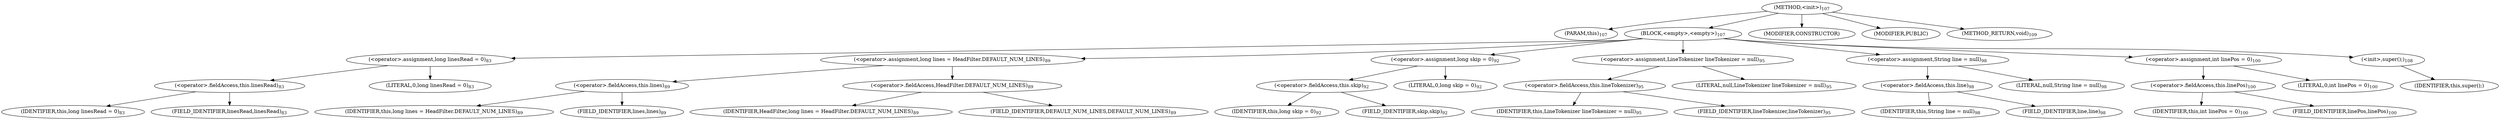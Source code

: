 digraph "&lt;init&gt;" {  
"54" [label = <(METHOD,&lt;init&gt;)<SUB>107</SUB>> ]
"4" [label = <(PARAM,this)<SUB>107</SUB>> ]
"55" [label = <(BLOCK,&lt;empty&gt;,&lt;empty&gt;)<SUB>107</SUB>> ]
"56" [label = <(&lt;operator&gt;.assignment,long linesRead = 0)<SUB>83</SUB>> ]
"57" [label = <(&lt;operator&gt;.fieldAccess,this.linesRead)<SUB>83</SUB>> ]
"58" [label = <(IDENTIFIER,this,long linesRead = 0)<SUB>83</SUB>> ]
"59" [label = <(FIELD_IDENTIFIER,linesRead,linesRead)<SUB>83</SUB>> ]
"60" [label = <(LITERAL,0,long linesRead = 0)<SUB>83</SUB>> ]
"61" [label = <(&lt;operator&gt;.assignment,long lines = HeadFilter.DEFAULT_NUM_LINES)<SUB>89</SUB>> ]
"62" [label = <(&lt;operator&gt;.fieldAccess,this.lines)<SUB>89</SUB>> ]
"63" [label = <(IDENTIFIER,this,long lines = HeadFilter.DEFAULT_NUM_LINES)<SUB>89</SUB>> ]
"64" [label = <(FIELD_IDENTIFIER,lines,lines)<SUB>89</SUB>> ]
"65" [label = <(&lt;operator&gt;.fieldAccess,HeadFilter.DEFAULT_NUM_LINES)<SUB>89</SUB>> ]
"66" [label = <(IDENTIFIER,HeadFilter,long lines = HeadFilter.DEFAULT_NUM_LINES)<SUB>89</SUB>> ]
"67" [label = <(FIELD_IDENTIFIER,DEFAULT_NUM_LINES,DEFAULT_NUM_LINES)<SUB>89</SUB>> ]
"68" [label = <(&lt;operator&gt;.assignment,long skip = 0)<SUB>92</SUB>> ]
"69" [label = <(&lt;operator&gt;.fieldAccess,this.skip)<SUB>92</SUB>> ]
"70" [label = <(IDENTIFIER,this,long skip = 0)<SUB>92</SUB>> ]
"71" [label = <(FIELD_IDENTIFIER,skip,skip)<SUB>92</SUB>> ]
"72" [label = <(LITERAL,0,long skip = 0)<SUB>92</SUB>> ]
"73" [label = <(&lt;operator&gt;.assignment,LineTokenizer lineTokenizer = null)<SUB>95</SUB>> ]
"74" [label = <(&lt;operator&gt;.fieldAccess,this.lineTokenizer)<SUB>95</SUB>> ]
"75" [label = <(IDENTIFIER,this,LineTokenizer lineTokenizer = null)<SUB>95</SUB>> ]
"76" [label = <(FIELD_IDENTIFIER,lineTokenizer,lineTokenizer)<SUB>95</SUB>> ]
"77" [label = <(LITERAL,null,LineTokenizer lineTokenizer = null)<SUB>95</SUB>> ]
"78" [label = <(&lt;operator&gt;.assignment,String line = null)<SUB>98</SUB>> ]
"79" [label = <(&lt;operator&gt;.fieldAccess,this.line)<SUB>98</SUB>> ]
"80" [label = <(IDENTIFIER,this,String line = null)<SUB>98</SUB>> ]
"81" [label = <(FIELD_IDENTIFIER,line,line)<SUB>98</SUB>> ]
"82" [label = <(LITERAL,null,String line = null)<SUB>98</SUB>> ]
"83" [label = <(&lt;operator&gt;.assignment,int linePos = 0)<SUB>100</SUB>> ]
"84" [label = <(&lt;operator&gt;.fieldAccess,this.linePos)<SUB>100</SUB>> ]
"85" [label = <(IDENTIFIER,this,int linePos = 0)<SUB>100</SUB>> ]
"86" [label = <(FIELD_IDENTIFIER,linePos,linePos)<SUB>100</SUB>> ]
"87" [label = <(LITERAL,0,int linePos = 0)<SUB>100</SUB>> ]
"88" [label = <(&lt;init&gt;,super();)<SUB>108</SUB>> ]
"3" [label = <(IDENTIFIER,this,super();)> ]
"89" [label = <(MODIFIER,CONSTRUCTOR)> ]
"90" [label = <(MODIFIER,PUBLIC)> ]
"91" [label = <(METHOD_RETURN,void)<SUB>109</SUB>> ]
  "54" -> "4" 
  "54" -> "55" 
  "54" -> "89" 
  "54" -> "90" 
  "54" -> "91" 
  "55" -> "56" 
  "55" -> "61" 
  "55" -> "68" 
  "55" -> "73" 
  "55" -> "78" 
  "55" -> "83" 
  "55" -> "88" 
  "56" -> "57" 
  "56" -> "60" 
  "57" -> "58" 
  "57" -> "59" 
  "61" -> "62" 
  "61" -> "65" 
  "62" -> "63" 
  "62" -> "64" 
  "65" -> "66" 
  "65" -> "67" 
  "68" -> "69" 
  "68" -> "72" 
  "69" -> "70" 
  "69" -> "71" 
  "73" -> "74" 
  "73" -> "77" 
  "74" -> "75" 
  "74" -> "76" 
  "78" -> "79" 
  "78" -> "82" 
  "79" -> "80" 
  "79" -> "81" 
  "83" -> "84" 
  "83" -> "87" 
  "84" -> "85" 
  "84" -> "86" 
  "88" -> "3" 
}

